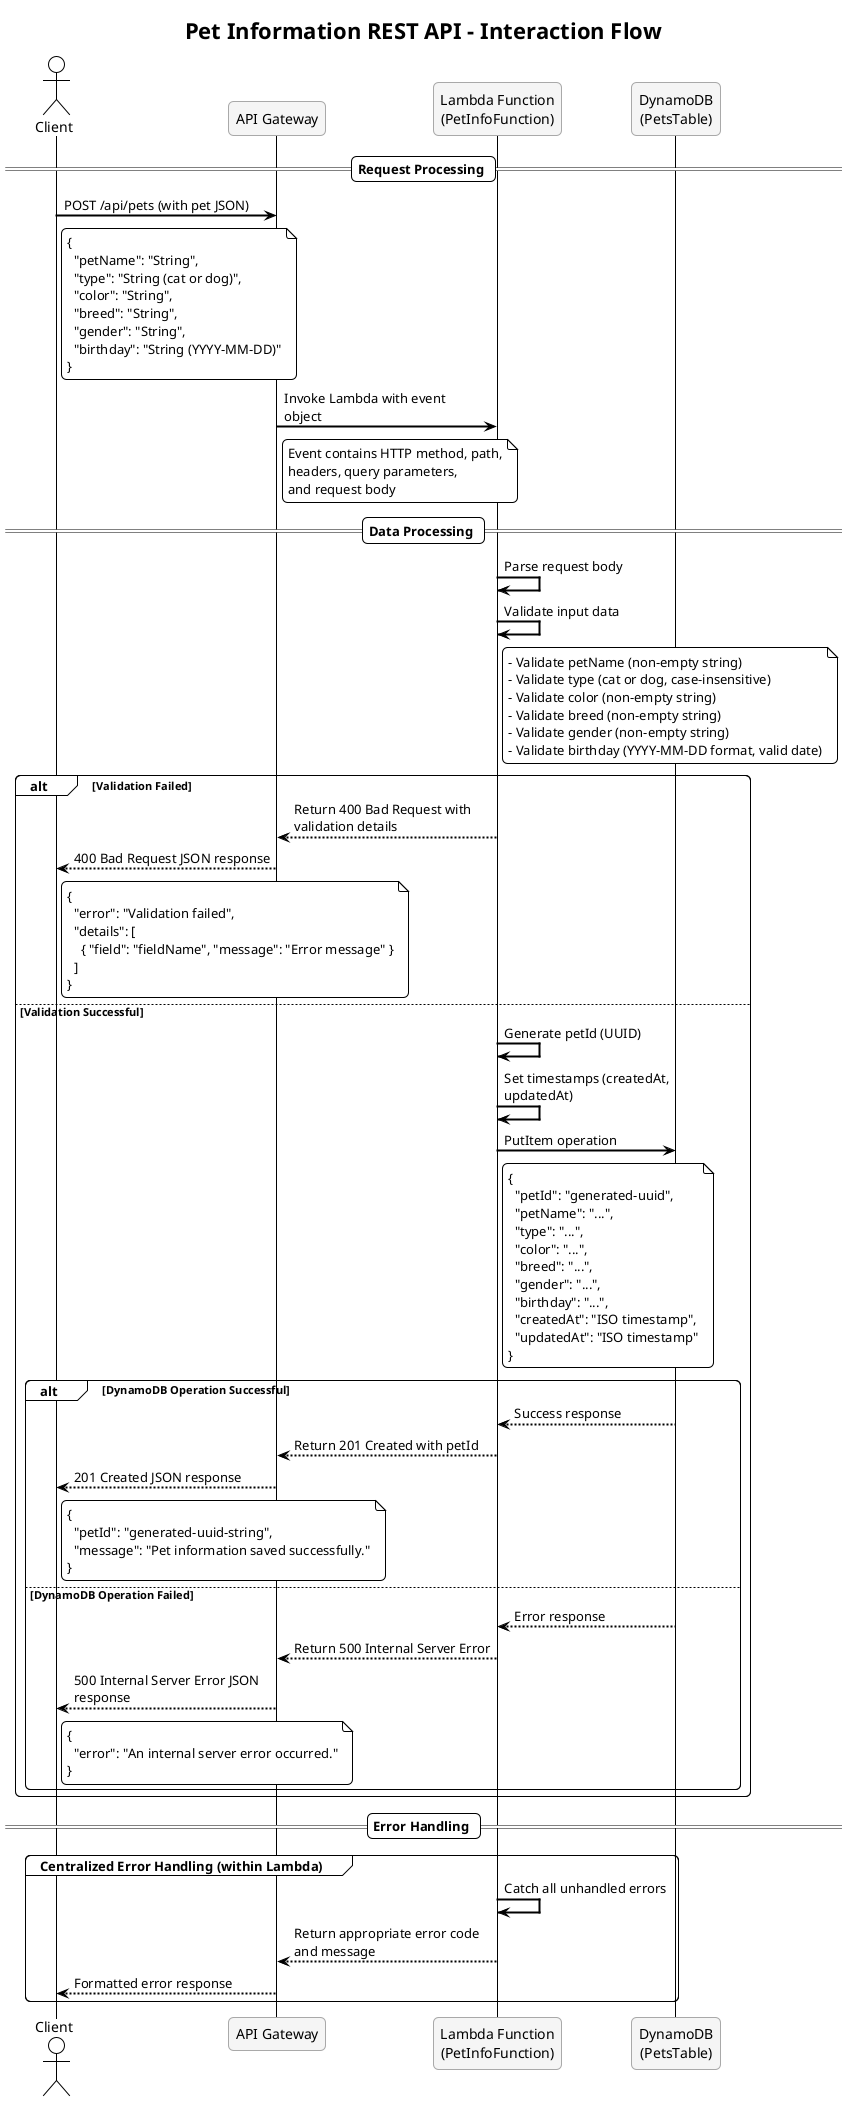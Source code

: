 @startuml Pet Information API Sequence Diagram

!theme plain
skinparam responseMessageBelowArrow true
skinparam sequenceArrowThickness 2
skinparam roundcorner 10
skinparam maxMessageSize 200
skinparam sequenceParticipant {
    BackgroundColor WhiteSmoke
    BorderColor DarkGrey
    FontColor Black
}

title Pet Information REST API - Interaction Flow

actor Client
participant "API Gateway" as APIGateway
participant "Lambda Function\n(PetInfoFunction)" as Lambda
participant "DynamoDB\n(PetsTable)" as DynamoDB

== Request Processing ==

Client -> APIGateway: POST /api/pets (with pet JSON)
note right of Client
{
  "petName": "String",
  "type": "String (cat or dog)",
  "color": "String",
  "breed": "String",
  "gender": "String",
  "birthday": "String (YYYY-MM-DD)"
}
end note

APIGateway -> Lambda: Invoke Lambda with event object
note right of APIGateway
Event contains HTTP method, path,
headers, query parameters,
and request body
end note

== Data Processing ==

Lambda -> Lambda: Parse request body
Lambda -> Lambda: Validate input data
note right of Lambda
- Validate petName (non-empty string)
- Validate type (cat or dog, case-insensitive)
- Validate color (non-empty string)
- Validate breed (non-empty string)
- Validate gender (non-empty string)
- Validate birthday (YYYY-MM-DD format, valid date)
end note

alt Validation Failed
    Lambda --> APIGateway: Return 400 Bad Request with validation details
    APIGateway --> Client: 400 Bad Request JSON response
    note right of Client
    {
      "error": "Validation failed",
      "details": [
        { "field": "fieldName", "message": "Error message" }
      ]
    }
    end note
else Validation Successful
    Lambda -> Lambda: Generate petId (UUID)
    Lambda -> Lambda: Set timestamps (createdAt, updatedAt)

    Lambda -> DynamoDB: PutItem operation
    note right of Lambda
    {
      "petId": "generated-uuid",
      "petName": "...",
      "type": "...",
      "color": "...",
      "breed": "...",
      "gender": "...",
      "birthday": "...",
      "createdAt": "ISO timestamp",
      "updatedAt": "ISO timestamp"
    }
    end note

    alt DynamoDB Operation Successful
        DynamoDB --> Lambda: Success response
        Lambda --> APIGateway: Return 201 Created with petId
        APIGateway --> Client: 201 Created JSON response
        note right of Client
        {
          "petId": "generated-uuid-string",
          "message": "Pet information saved successfully."
        }
        end note
    else DynamoDB Operation Failed
        DynamoDB --> Lambda: Error response
        Lambda --> APIGateway: Return 500 Internal Server Error
        APIGateway --> Client: 500 Internal Server Error JSON response
        note right of Client
        {
          "error": "An internal server error occurred."
        }
        end note
    end
end

== Error Handling ==

group Centralized Error Handling (within Lambda)
    Lambda -> Lambda: Catch all unhandled errors
    Lambda --> APIGateway: Return appropriate error code and message
    APIGateway --> Client: Formatted error response
end

@enduml
